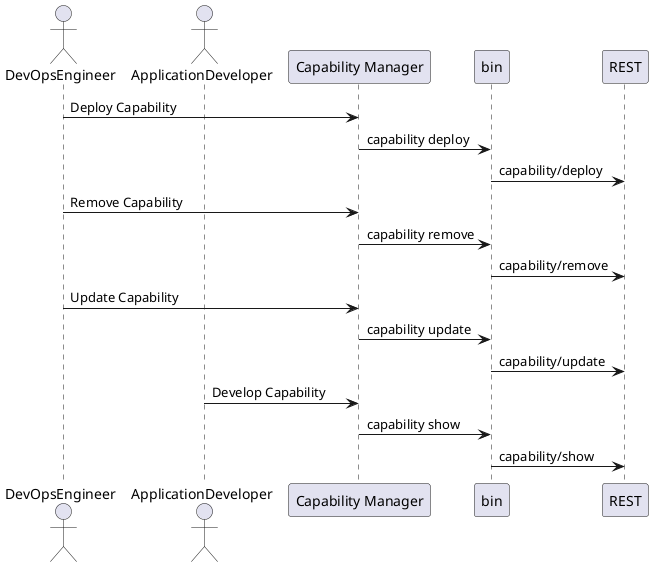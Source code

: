 @startuml


actor "DevOpsEngineer" as devops

actor "ApplicationDeveloper" as applicationdeveloper




devops -> "Capability Manager": Deploy Capability
"Capability Manager" -> bin: capability deploy
bin -> REST: capability/deploy

devops -> "Capability Manager": Remove Capability
"Capability Manager" -> bin: capability remove
bin -> REST: capability/remove

devops -> "Capability Manager": Update Capability
"Capability Manager" -> bin: capability update
bin -> REST: capability/update

applicationdeveloper -> "Capability Manager": Develop Capability
"Capability Manager" -> bin: capability show
bin -> REST: capability/show



@enduml
